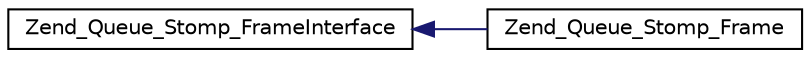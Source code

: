 digraph G
{
  edge [fontname="Helvetica",fontsize="10",labelfontname="Helvetica",labelfontsize="10"];
  node [fontname="Helvetica",fontsize="10",shape=record];
  rankdir="LR";
  Node1 [label="Zend_Queue_Stomp_FrameInterface",height=0.2,width=0.4,color="black", fillcolor="white", style="filled",URL="$interface_zend___queue___stomp___frame_interface.html"];
  Node1 -> Node2 [dir="back",color="midnightblue",fontsize="10",style="solid",fontname="Helvetica"];
  Node2 [label="Zend_Queue_Stomp_Frame",height=0.2,width=0.4,color="black", fillcolor="white", style="filled",URL="$class_zend___queue___stomp___frame.html"];
}
